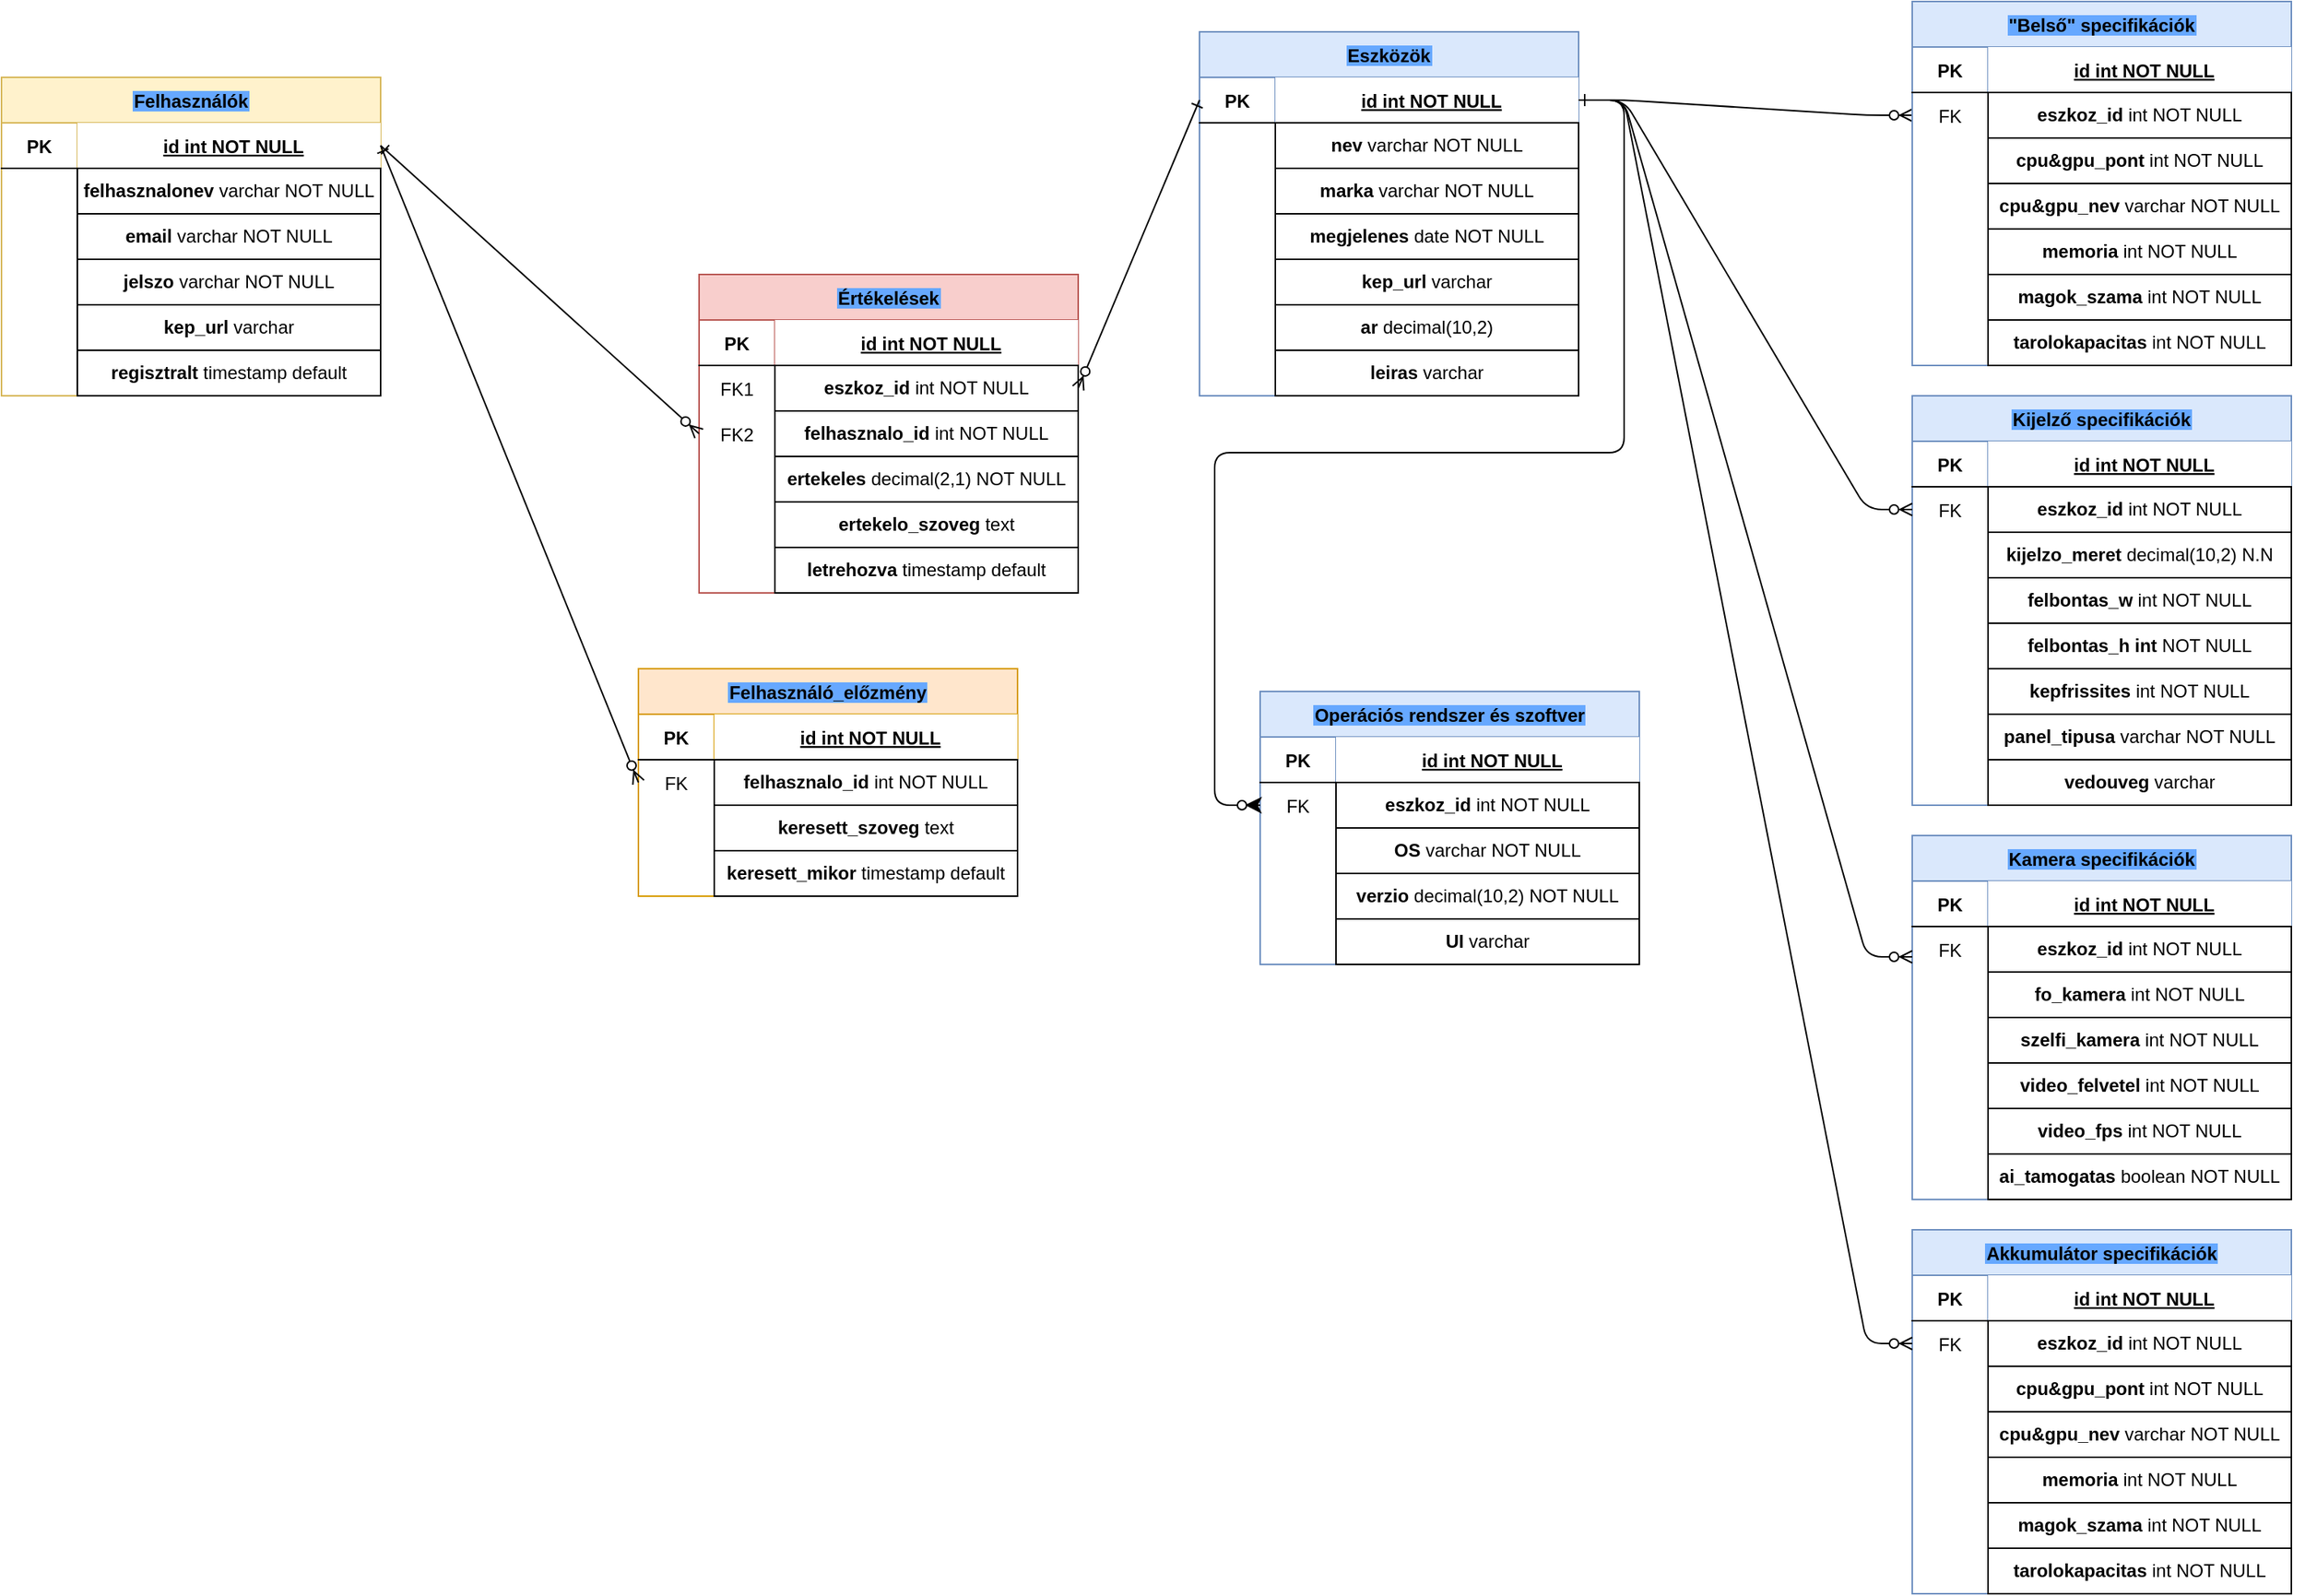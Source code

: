 <mxfile version="24.8.6">
  <diagram id="R2lEEEUBdFMjLlhIrx00" name="Page-1">
    <mxGraphModel dx="2591" dy="1016" grid="1" gridSize="10" guides="1" tooltips="1" connect="1" arrows="1" fold="1" page="1" pageScale="1" pageWidth="850" pageHeight="1100" math="0" shadow="0" extFonts="Permanent Marker^https://fonts.googleapis.com/css?family=Permanent+Marker">
      <root>
        <mxCell id="0" />
        <mxCell id="1" parent="0" />
        <mxCell id="C-vyLk0tnHw3VtMMgP7b-1" value="" style="edgeStyle=entityRelationEdgeStyle;endArrow=ERzeroToMany;startArrow=ERone;endFill=1;startFill=0;exitX=1;exitY=0.5;exitDx=0;exitDy=0;" parent="1" source="C-vyLk0tnHw3VtMMgP7b-24" target="Oyk-dhyPcfcTaLBgQnEJ-43" edge="1">
          <mxGeometry width="100" height="100" relative="1" as="geometry">
            <mxPoint x="320" y="220" as="sourcePoint" />
            <mxPoint x="450" y="195" as="targetPoint" />
            <Array as="points">
              <mxPoint x="320" y="190" />
              <mxPoint x="370" y="260" />
              <mxPoint x="310" y="230" />
            </Array>
          </mxGeometry>
        </mxCell>
        <mxCell id="Oyk-dhyPcfcTaLBgQnEJ-37" value="" style="group" vertex="1" connectable="0" parent="1">
          <mxGeometry y="20" width="250" height="240" as="geometry" />
        </mxCell>
        <mxCell id="C-vyLk0tnHw3VtMMgP7b-23" value="Eszközök" style="shape=table;startSize=30;container=1;collapsible=1;childLayout=tableLayout;fixedRows=1;rowLines=0;fontStyle=1;align=center;resizeLast=1;labelBackgroundColor=#66A8FF;swimlaneFillColor=none;fillColor=#dae8fc;strokeColor=#6c8ebf;" parent="Oyk-dhyPcfcTaLBgQnEJ-37" vertex="1">
          <mxGeometry width="250" height="240" as="geometry" />
        </mxCell>
        <mxCell id="C-vyLk0tnHw3VtMMgP7b-24" value="" style="shape=partialRectangle;collapsible=0;dropTarget=0;pointerEvents=0;fillColor=none;points=[[0,0.5],[1,0.5]];portConstraint=eastwest;top=0;left=0;right=0;bottom=1;" parent="C-vyLk0tnHw3VtMMgP7b-23" vertex="1">
          <mxGeometry y="30" width="250" height="30" as="geometry" />
        </mxCell>
        <mxCell id="C-vyLk0tnHw3VtMMgP7b-25" value="PK" style="shape=partialRectangle;overflow=hidden;connectable=0;fillColor=none;top=0;left=0;bottom=0;right=0;fontStyle=1;" parent="C-vyLk0tnHw3VtMMgP7b-24" vertex="1">
          <mxGeometry width="50" height="30" as="geometry">
            <mxRectangle width="50" height="30" as="alternateBounds" />
          </mxGeometry>
        </mxCell>
        <mxCell id="C-vyLk0tnHw3VtMMgP7b-26" value="id int NOT NULL" style="shape=partialRectangle;overflow=hidden;connectable=0;fillColor=default;top=0;left=0;bottom=0;right=0;align=center;spacingLeft=6;fontStyle=5;gradientColor=none;" parent="C-vyLk0tnHw3VtMMgP7b-24" vertex="1">
          <mxGeometry x="50" width="200" height="30" as="geometry">
            <mxRectangle width="200" height="30" as="alternateBounds" />
          </mxGeometry>
        </mxCell>
        <mxCell id="C-vyLk0tnHw3VtMMgP7b-27" value="" style="shape=partialRectangle;collapsible=0;dropTarget=0;pointerEvents=0;fillColor=none;points=[[0,0.5],[1,0.5]];portConstraint=eastwest;top=0;left=0;right=0;bottom=0;" parent="C-vyLk0tnHw3VtMMgP7b-23" vertex="1">
          <mxGeometry y="60" width="250" height="30" as="geometry" />
        </mxCell>
        <mxCell id="C-vyLk0tnHw3VtMMgP7b-28" value="" style="shape=partialRectangle;overflow=hidden;connectable=0;fillColor=none;top=0;left=0;bottom=0;right=0;strokeColor=inherit;" parent="C-vyLk0tnHw3VtMMgP7b-27" vertex="1">
          <mxGeometry width="50" height="30" as="geometry">
            <mxRectangle width="50" height="30" as="alternateBounds" />
          </mxGeometry>
        </mxCell>
        <mxCell id="C-vyLk0tnHw3VtMMgP7b-29" value="" style="shape=partialRectangle;overflow=hidden;connectable=0;fillColor=none;top=0;left=0;bottom=0;right=0;align=left;spacingLeft=6;shadow=0;perimeterSpacing=1;strokeColor=default;strokeWidth=16;" parent="C-vyLk0tnHw3VtMMgP7b-27" vertex="1">
          <mxGeometry x="50" width="200" height="30" as="geometry">
            <mxRectangle width="200" height="30" as="alternateBounds" />
          </mxGeometry>
        </mxCell>
        <mxCell id="Oyk-dhyPcfcTaLBgQnEJ-14" value="&lt;b&gt;nev&lt;/b&gt; varchar NOT NULL" style="whiteSpace=wrap;html=1;textShadow=0;labelBorderColor=none;labelBackgroundColor=none;gradientColor=none;fillStyle=hatch;fillColor=none;" vertex="1" parent="Oyk-dhyPcfcTaLBgQnEJ-37">
          <mxGeometry x="50" y="60" width="200" height="30" as="geometry" />
        </mxCell>
        <mxCell id="Oyk-dhyPcfcTaLBgQnEJ-25" value="&lt;b&gt;marka&lt;/b&gt; varchar NOT NULL" style="whiteSpace=wrap;html=1;textShadow=0;labelBorderColor=none;labelBackgroundColor=none;gradientColor=none;fillStyle=hatch;fillColor=none;" vertex="1" parent="Oyk-dhyPcfcTaLBgQnEJ-37">
          <mxGeometry x="50" y="90" width="200" height="30" as="geometry" />
        </mxCell>
        <mxCell id="Oyk-dhyPcfcTaLBgQnEJ-26" value="&lt;b&gt;megjelenes&lt;/b&gt; date NOT NULL" style="whiteSpace=wrap;html=1;textShadow=0;labelBorderColor=none;labelBackgroundColor=none;gradientColor=none;fillStyle=hatch;fillColor=none;" vertex="1" parent="Oyk-dhyPcfcTaLBgQnEJ-37">
          <mxGeometry x="50" y="120" width="200" height="30" as="geometry" />
        </mxCell>
        <mxCell id="Oyk-dhyPcfcTaLBgQnEJ-27" value="&lt;b&gt;kep_url &lt;/b&gt;varchar" style="whiteSpace=wrap;html=1;textShadow=0;labelBorderColor=none;labelBackgroundColor=none;gradientColor=none;fillStyle=hatch;fillColor=none;" vertex="1" parent="Oyk-dhyPcfcTaLBgQnEJ-37">
          <mxGeometry x="50" y="150" width="200" height="30" as="geometry" />
        </mxCell>
        <mxCell id="Oyk-dhyPcfcTaLBgQnEJ-28" value="&lt;b&gt;ar &lt;/b&gt;decimal(10,2)" style="whiteSpace=wrap;html=1;textShadow=0;labelBorderColor=none;labelBackgroundColor=none;gradientColor=none;fillStyle=hatch;fillColor=none;" vertex="1" parent="Oyk-dhyPcfcTaLBgQnEJ-37">
          <mxGeometry x="50" y="180" width="200" height="30" as="geometry" />
        </mxCell>
        <mxCell id="Oyk-dhyPcfcTaLBgQnEJ-29" value="&lt;b&gt;leiras &lt;/b&gt;varchar" style="whiteSpace=wrap;html=1;textShadow=0;labelBorderColor=none;labelBackgroundColor=none;gradientColor=none;fillStyle=hatch;fillColor=none;" vertex="1" parent="Oyk-dhyPcfcTaLBgQnEJ-37">
          <mxGeometry x="50" y="210" width="200" height="30" as="geometry" />
        </mxCell>
        <mxCell id="Oyk-dhyPcfcTaLBgQnEJ-38" value="" style="group" vertex="1" connectable="0" parent="1">
          <mxGeometry x="470" width="250" height="240" as="geometry" />
        </mxCell>
        <mxCell id="Oyk-dhyPcfcTaLBgQnEJ-39" value="&quot;Belső&quot; specifikációk" style="shape=table;startSize=30;container=1;collapsible=1;childLayout=tableLayout;fixedRows=1;rowLines=0;fontStyle=1;align=center;resizeLast=1;labelBackgroundColor=#66A8FF;swimlaneFillColor=none;fillColor=#dae8fc;strokeColor=#6c8ebf;" vertex="1" parent="Oyk-dhyPcfcTaLBgQnEJ-38">
          <mxGeometry width="250" height="240" as="geometry" />
        </mxCell>
        <mxCell id="Oyk-dhyPcfcTaLBgQnEJ-40" value="" style="shape=partialRectangle;collapsible=0;dropTarget=0;pointerEvents=0;fillColor=none;points=[[0,0.5],[1,0.5]];portConstraint=eastwest;top=0;left=0;right=0;bottom=1;" vertex="1" parent="Oyk-dhyPcfcTaLBgQnEJ-39">
          <mxGeometry y="30" width="250" height="30" as="geometry" />
        </mxCell>
        <mxCell id="Oyk-dhyPcfcTaLBgQnEJ-41" value="PK" style="shape=partialRectangle;overflow=hidden;connectable=0;fillColor=none;top=0;left=0;bottom=0;right=0;fontStyle=1;" vertex="1" parent="Oyk-dhyPcfcTaLBgQnEJ-40">
          <mxGeometry width="50" height="30" as="geometry">
            <mxRectangle width="50" height="30" as="alternateBounds" />
          </mxGeometry>
        </mxCell>
        <mxCell id="Oyk-dhyPcfcTaLBgQnEJ-42" value="id int NOT NULL" style="shape=partialRectangle;overflow=hidden;connectable=0;fillColor=default;top=0;left=0;bottom=0;right=0;align=center;spacingLeft=6;fontStyle=5;gradientColor=none;" vertex="1" parent="Oyk-dhyPcfcTaLBgQnEJ-40">
          <mxGeometry x="50" width="200" height="30" as="geometry">
            <mxRectangle width="200" height="30" as="alternateBounds" />
          </mxGeometry>
        </mxCell>
        <mxCell id="Oyk-dhyPcfcTaLBgQnEJ-43" value="" style="shape=partialRectangle;collapsible=0;dropTarget=0;pointerEvents=0;fillColor=none;points=[[0,0.5],[1,0.5]];portConstraint=eastwest;top=0;left=0;right=0;bottom=0;" vertex="1" parent="Oyk-dhyPcfcTaLBgQnEJ-39">
          <mxGeometry y="60" width="250" height="30" as="geometry" />
        </mxCell>
        <mxCell id="Oyk-dhyPcfcTaLBgQnEJ-44" value="FK" style="shape=partialRectangle;overflow=hidden;connectable=0;fillColor=none;top=0;left=0;bottom=0;right=0;strokeColor=inherit;" vertex="1" parent="Oyk-dhyPcfcTaLBgQnEJ-43">
          <mxGeometry width="50" height="30" as="geometry">
            <mxRectangle width="50" height="30" as="alternateBounds" />
          </mxGeometry>
        </mxCell>
        <mxCell id="Oyk-dhyPcfcTaLBgQnEJ-45" value="" style="shape=partialRectangle;overflow=hidden;connectable=0;fillColor=none;top=0;left=0;bottom=0;right=0;align=left;spacingLeft=6;shadow=0;perimeterSpacing=1;strokeColor=default;strokeWidth=16;" vertex="1" parent="Oyk-dhyPcfcTaLBgQnEJ-43">
          <mxGeometry x="50" width="200" height="30" as="geometry">
            <mxRectangle width="200" height="30" as="alternateBounds" />
          </mxGeometry>
        </mxCell>
        <mxCell id="Oyk-dhyPcfcTaLBgQnEJ-46" value="&lt;b&gt;eszkoz_id &lt;/b&gt;int NOT NULL" style="whiteSpace=wrap;html=1;textShadow=0;labelBorderColor=none;labelBackgroundColor=none;gradientColor=none;fillStyle=hatch;fillColor=none;" vertex="1" parent="Oyk-dhyPcfcTaLBgQnEJ-38">
          <mxGeometry x="50" y="60" width="200" height="30" as="geometry" />
        </mxCell>
        <mxCell id="Oyk-dhyPcfcTaLBgQnEJ-47" value="&lt;b&gt;cpu&amp;amp;gpu_pont &lt;/b&gt;int NOT NULL" style="whiteSpace=wrap;html=1;textShadow=0;labelBorderColor=none;labelBackgroundColor=none;gradientColor=none;fillStyle=hatch;fillColor=none;" vertex="1" parent="Oyk-dhyPcfcTaLBgQnEJ-38">
          <mxGeometry x="50" y="90" width="200" height="30" as="geometry" />
        </mxCell>
        <mxCell id="Oyk-dhyPcfcTaLBgQnEJ-49" value="&lt;b&gt;cpu&amp;amp;gpu_nev &lt;/b&gt;varchar NOT NULL" style="whiteSpace=wrap;html=1;textShadow=0;labelBorderColor=none;labelBackgroundColor=none;gradientColor=none;fillStyle=hatch;fillColor=none;" vertex="1" parent="Oyk-dhyPcfcTaLBgQnEJ-38">
          <mxGeometry x="50" y="120" width="200" height="30" as="geometry" />
        </mxCell>
        <mxCell id="Oyk-dhyPcfcTaLBgQnEJ-50" value="&lt;b&gt;magok_szama &lt;/b&gt;int NOT NULL" style="whiteSpace=wrap;html=1;textShadow=0;labelBorderColor=none;labelBackgroundColor=none;gradientColor=none;fillStyle=hatch;fillColor=none;" vertex="1" parent="Oyk-dhyPcfcTaLBgQnEJ-38">
          <mxGeometry x="50" y="180" width="200" height="30" as="geometry" />
        </mxCell>
        <mxCell id="Oyk-dhyPcfcTaLBgQnEJ-51" value="&lt;b&gt;tarolokapacitas &lt;/b&gt;int NOT NULL" style="whiteSpace=wrap;html=1;textShadow=0;labelBorderColor=none;labelBackgroundColor=none;gradientColor=none;fillStyle=hatch;fillColor=none;" vertex="1" parent="Oyk-dhyPcfcTaLBgQnEJ-38">
          <mxGeometry x="50" y="210" width="200" height="30" as="geometry" />
        </mxCell>
        <mxCell id="Oyk-dhyPcfcTaLBgQnEJ-48" value="&lt;b&gt;memoria &lt;/b&gt;int NOT NULL" style="whiteSpace=wrap;html=1;textShadow=0;labelBorderColor=none;labelBackgroundColor=none;gradientColor=none;fillStyle=hatch;fillColor=none;" vertex="1" parent="Oyk-dhyPcfcTaLBgQnEJ-38">
          <mxGeometry x="50" y="150" width="200" height="30" as="geometry" />
        </mxCell>
        <mxCell id="Oyk-dhyPcfcTaLBgQnEJ-66" value="" style="group" vertex="1" connectable="0" parent="1">
          <mxGeometry x="470" y="260" width="250" height="530" as="geometry" />
        </mxCell>
        <mxCell id="Oyk-dhyPcfcTaLBgQnEJ-53" value="Kijelző specifikációk" style="shape=table;startSize=30;container=1;collapsible=1;childLayout=tableLayout;fixedRows=1;rowLines=0;fontStyle=1;align=center;resizeLast=1;labelBackgroundColor=#66A8FF;swimlaneFillColor=none;fillColor=#dae8fc;strokeColor=#6c8ebf;" vertex="1" parent="Oyk-dhyPcfcTaLBgQnEJ-66">
          <mxGeometry width="250" height="270" as="geometry" />
        </mxCell>
        <mxCell id="Oyk-dhyPcfcTaLBgQnEJ-54" value="" style="shape=partialRectangle;collapsible=0;dropTarget=0;pointerEvents=0;fillColor=none;points=[[0,0.5],[1,0.5]];portConstraint=eastwest;top=0;left=0;right=0;bottom=1;" vertex="1" parent="Oyk-dhyPcfcTaLBgQnEJ-53">
          <mxGeometry y="30" width="250" height="30" as="geometry" />
        </mxCell>
        <mxCell id="Oyk-dhyPcfcTaLBgQnEJ-55" value="PK" style="shape=partialRectangle;overflow=hidden;connectable=0;fillColor=none;top=0;left=0;bottom=0;right=0;fontStyle=1;" vertex="1" parent="Oyk-dhyPcfcTaLBgQnEJ-54">
          <mxGeometry width="50" height="30" as="geometry">
            <mxRectangle width="50" height="30" as="alternateBounds" />
          </mxGeometry>
        </mxCell>
        <mxCell id="Oyk-dhyPcfcTaLBgQnEJ-56" value="id int NOT NULL" style="shape=partialRectangle;overflow=hidden;connectable=0;fillColor=default;top=0;left=0;bottom=0;right=0;align=center;spacingLeft=6;fontStyle=5;gradientColor=none;" vertex="1" parent="Oyk-dhyPcfcTaLBgQnEJ-54">
          <mxGeometry x="50" width="200" height="30" as="geometry">
            <mxRectangle width="200" height="30" as="alternateBounds" />
          </mxGeometry>
        </mxCell>
        <mxCell id="Oyk-dhyPcfcTaLBgQnEJ-57" value="" style="shape=partialRectangle;collapsible=0;dropTarget=0;pointerEvents=0;fillColor=none;points=[[0,0.5],[1,0.5]];portConstraint=eastwest;top=0;left=0;right=0;bottom=0;" vertex="1" parent="Oyk-dhyPcfcTaLBgQnEJ-53">
          <mxGeometry y="60" width="250" height="30" as="geometry" />
        </mxCell>
        <mxCell id="Oyk-dhyPcfcTaLBgQnEJ-58" value="FK" style="shape=partialRectangle;overflow=hidden;connectable=0;fillColor=none;top=0;left=0;bottom=0;right=0;strokeColor=inherit;" vertex="1" parent="Oyk-dhyPcfcTaLBgQnEJ-57">
          <mxGeometry width="50" height="30" as="geometry">
            <mxRectangle width="50" height="30" as="alternateBounds" />
          </mxGeometry>
        </mxCell>
        <mxCell id="Oyk-dhyPcfcTaLBgQnEJ-59" value="" style="shape=partialRectangle;overflow=hidden;connectable=0;fillColor=none;top=0;left=0;bottom=0;right=0;align=left;spacingLeft=6;shadow=0;perimeterSpacing=1;strokeColor=default;strokeWidth=16;" vertex="1" parent="Oyk-dhyPcfcTaLBgQnEJ-57">
          <mxGeometry x="50" width="200" height="30" as="geometry">
            <mxRectangle width="200" height="30" as="alternateBounds" />
          </mxGeometry>
        </mxCell>
        <mxCell id="Oyk-dhyPcfcTaLBgQnEJ-60" value="&lt;b&gt;kijelzo_meret &lt;/b&gt;decimal(10,2) N.N" style="whiteSpace=wrap;html=1;textShadow=0;labelBorderColor=none;labelBackgroundColor=none;gradientColor=none;fillStyle=hatch;fillColor=none;" vertex="1" parent="Oyk-dhyPcfcTaLBgQnEJ-66">
          <mxGeometry x="50" y="90" width="200" height="30" as="geometry" />
        </mxCell>
        <mxCell id="Oyk-dhyPcfcTaLBgQnEJ-61" value="&lt;b&gt;felbontas_w&amp;nbsp;&lt;/b&gt;int NOT NULL" style="whiteSpace=wrap;html=1;textShadow=0;labelBorderColor=none;labelBackgroundColor=none;gradientColor=none;fillStyle=hatch;fillColor=none;" vertex="1" parent="Oyk-dhyPcfcTaLBgQnEJ-66">
          <mxGeometry x="50" y="120" width="200" height="30" as="geometry" />
        </mxCell>
        <mxCell id="Oyk-dhyPcfcTaLBgQnEJ-62" value="&lt;b&gt;felbontas_h int&lt;/b&gt;&amp;nbsp;NOT NULL" style="whiteSpace=wrap;html=1;textShadow=0;labelBorderColor=none;labelBackgroundColor=none;gradientColor=none;fillStyle=hatch;fillColor=none;" vertex="1" parent="Oyk-dhyPcfcTaLBgQnEJ-66">
          <mxGeometry x="50" y="150" width="200" height="30" as="geometry" />
        </mxCell>
        <mxCell id="Oyk-dhyPcfcTaLBgQnEJ-63" value="&lt;b&gt;panel_tipusa &lt;/b&gt;varchar NOT NULL" style="whiteSpace=wrap;html=1;textShadow=0;labelBorderColor=none;labelBackgroundColor=none;gradientColor=none;fillStyle=hatch;fillColor=none;" vertex="1" parent="Oyk-dhyPcfcTaLBgQnEJ-66">
          <mxGeometry x="50" y="210" width="200" height="30" as="geometry" />
        </mxCell>
        <mxCell id="Oyk-dhyPcfcTaLBgQnEJ-64" value="&lt;b&gt;vedouveg &lt;/b&gt;varchar" style="whiteSpace=wrap;html=1;textShadow=0;labelBorderColor=none;labelBackgroundColor=none;gradientColor=none;fillStyle=hatch;fillColor=none;" vertex="1" parent="Oyk-dhyPcfcTaLBgQnEJ-66">
          <mxGeometry x="50" y="240" width="200" height="30" as="geometry" />
        </mxCell>
        <mxCell id="Oyk-dhyPcfcTaLBgQnEJ-65" value="&lt;b&gt;kepfrissites&amp;nbsp;&lt;/b&gt;int NOT NULL" style="whiteSpace=wrap;html=1;textShadow=0;labelBorderColor=none;labelBackgroundColor=none;gradientColor=none;fillStyle=hatch;fillColor=none;" vertex="1" parent="Oyk-dhyPcfcTaLBgQnEJ-66">
          <mxGeometry x="50" y="180" width="200" height="30" as="geometry" />
        </mxCell>
        <mxCell id="Oyk-dhyPcfcTaLBgQnEJ-82" value="&lt;b&gt;eszkoz_id&amp;nbsp;&lt;/b&gt;int NOT NULL" style="whiteSpace=wrap;html=1;textShadow=0;labelBorderColor=none;labelBackgroundColor=none;gradientColor=none;fillStyle=hatch;fillColor=none;" vertex="1" parent="Oyk-dhyPcfcTaLBgQnEJ-66">
          <mxGeometry x="50" y="60" width="200" height="30" as="geometry" />
        </mxCell>
        <mxCell id="Oyk-dhyPcfcTaLBgQnEJ-68" value="" style="group" vertex="1" connectable="0" parent="Oyk-dhyPcfcTaLBgQnEJ-66">
          <mxGeometry y="290" width="250" height="240" as="geometry" />
        </mxCell>
        <mxCell id="Oyk-dhyPcfcTaLBgQnEJ-69" value="Kamera specifikációk" style="shape=table;startSize=30;container=1;collapsible=1;childLayout=tableLayout;fixedRows=1;rowLines=0;fontStyle=1;align=center;resizeLast=1;labelBackgroundColor=#66A8FF;swimlaneFillColor=none;fillColor=#dae8fc;strokeColor=#6c8ebf;" vertex="1" parent="Oyk-dhyPcfcTaLBgQnEJ-68">
          <mxGeometry width="250" height="240" as="geometry" />
        </mxCell>
        <mxCell id="Oyk-dhyPcfcTaLBgQnEJ-70" value="" style="shape=partialRectangle;collapsible=0;dropTarget=0;pointerEvents=0;fillColor=none;points=[[0,0.5],[1,0.5]];portConstraint=eastwest;top=0;left=0;right=0;bottom=1;" vertex="1" parent="Oyk-dhyPcfcTaLBgQnEJ-69">
          <mxGeometry y="30" width="250" height="30" as="geometry" />
        </mxCell>
        <mxCell id="Oyk-dhyPcfcTaLBgQnEJ-71" value="PK" style="shape=partialRectangle;overflow=hidden;connectable=0;fillColor=none;top=0;left=0;bottom=0;right=0;fontStyle=1;" vertex="1" parent="Oyk-dhyPcfcTaLBgQnEJ-70">
          <mxGeometry width="50" height="30" as="geometry">
            <mxRectangle width="50" height="30" as="alternateBounds" />
          </mxGeometry>
        </mxCell>
        <mxCell id="Oyk-dhyPcfcTaLBgQnEJ-72" value="id int NOT NULL" style="shape=partialRectangle;overflow=hidden;connectable=0;fillColor=default;top=0;left=0;bottom=0;right=0;align=center;spacingLeft=6;fontStyle=5;gradientColor=none;" vertex="1" parent="Oyk-dhyPcfcTaLBgQnEJ-70">
          <mxGeometry x="50" width="200" height="30" as="geometry">
            <mxRectangle width="200" height="30" as="alternateBounds" />
          </mxGeometry>
        </mxCell>
        <mxCell id="Oyk-dhyPcfcTaLBgQnEJ-73" value="" style="shape=partialRectangle;collapsible=0;dropTarget=0;pointerEvents=0;fillColor=none;points=[[0,0.5],[1,0.5]];portConstraint=eastwest;top=0;left=0;right=0;bottom=0;" vertex="1" parent="Oyk-dhyPcfcTaLBgQnEJ-69">
          <mxGeometry y="60" width="250" height="30" as="geometry" />
        </mxCell>
        <mxCell id="Oyk-dhyPcfcTaLBgQnEJ-74" value="FK" style="shape=partialRectangle;overflow=hidden;connectable=0;fillColor=none;top=0;left=0;bottom=0;right=0;strokeColor=inherit;" vertex="1" parent="Oyk-dhyPcfcTaLBgQnEJ-73">
          <mxGeometry width="50" height="30" as="geometry">
            <mxRectangle width="50" height="30" as="alternateBounds" />
          </mxGeometry>
        </mxCell>
        <mxCell id="Oyk-dhyPcfcTaLBgQnEJ-75" value="" style="shape=partialRectangle;overflow=hidden;connectable=0;fillColor=none;top=0;left=0;bottom=0;right=0;align=left;spacingLeft=6;shadow=0;perimeterSpacing=1;strokeColor=default;strokeWidth=16;" vertex="1" parent="Oyk-dhyPcfcTaLBgQnEJ-73">
          <mxGeometry x="50" width="200" height="30" as="geometry">
            <mxRectangle width="200" height="30" as="alternateBounds" />
          </mxGeometry>
        </mxCell>
        <mxCell id="Oyk-dhyPcfcTaLBgQnEJ-76" value="&lt;b&gt;eszkoz_id&amp;nbsp;&lt;/b&gt;int NOT NULL" style="whiteSpace=wrap;html=1;textShadow=0;labelBorderColor=none;labelBackgroundColor=none;gradientColor=none;fillStyle=hatch;fillColor=none;" vertex="1" parent="Oyk-dhyPcfcTaLBgQnEJ-68">
          <mxGeometry x="50" y="60" width="200" height="30" as="geometry" />
        </mxCell>
        <mxCell id="Oyk-dhyPcfcTaLBgQnEJ-77" value="&lt;b&gt;fo_kamera &lt;/b&gt;int NOT NULL" style="whiteSpace=wrap;html=1;textShadow=0;labelBorderColor=none;labelBackgroundColor=none;gradientColor=none;fillStyle=hatch;fillColor=none;" vertex="1" parent="Oyk-dhyPcfcTaLBgQnEJ-68">
          <mxGeometry x="50" y="90" width="200" height="30" as="geometry" />
        </mxCell>
        <mxCell id="Oyk-dhyPcfcTaLBgQnEJ-78" value="&lt;b&gt;szelfi_kamera &lt;/b&gt;int NOT NULL" style="whiteSpace=wrap;html=1;textShadow=0;labelBorderColor=none;labelBackgroundColor=none;gradientColor=none;fillStyle=hatch;fillColor=none;" vertex="1" parent="Oyk-dhyPcfcTaLBgQnEJ-68">
          <mxGeometry x="50" y="120" width="200" height="30" as="geometry" />
        </mxCell>
        <mxCell id="Oyk-dhyPcfcTaLBgQnEJ-79" value="&lt;b&gt;video_fps &lt;/b&gt;int NOT NULL" style="whiteSpace=wrap;html=1;textShadow=0;labelBorderColor=none;labelBackgroundColor=none;gradientColor=none;fillStyle=hatch;fillColor=none;" vertex="1" parent="Oyk-dhyPcfcTaLBgQnEJ-68">
          <mxGeometry x="50" y="180" width="200" height="30" as="geometry" />
        </mxCell>
        <mxCell id="Oyk-dhyPcfcTaLBgQnEJ-80" value="&lt;b&gt;ai_tamogatas &lt;/b&gt;boolean NOT NULL" style="whiteSpace=wrap;html=1;textShadow=0;labelBorderColor=none;labelBackgroundColor=none;gradientColor=none;fillStyle=hatch;fillColor=none;" vertex="1" parent="Oyk-dhyPcfcTaLBgQnEJ-68">
          <mxGeometry x="50" y="210" width="200" height="30" as="geometry" />
        </mxCell>
        <mxCell id="Oyk-dhyPcfcTaLBgQnEJ-81" value="&lt;b&gt;video_felvetel &lt;/b&gt;int NOT NULL" style="whiteSpace=wrap;html=1;textShadow=0;labelBorderColor=none;labelBackgroundColor=none;gradientColor=none;fillStyle=hatch;fillColor=none;" vertex="1" parent="Oyk-dhyPcfcTaLBgQnEJ-68">
          <mxGeometry x="50" y="150" width="200" height="30" as="geometry" />
        </mxCell>
        <mxCell id="Oyk-dhyPcfcTaLBgQnEJ-67" value="" style="edgeStyle=entityRelationEdgeStyle;endArrow=ERzeroToMany;startArrow=ERone;endFill=1;startFill=0;exitX=1;exitY=0.5;exitDx=0;exitDy=0;entryX=0;entryY=0.5;entryDx=0;entryDy=0;" edge="1" parent="1" source="C-vyLk0tnHw3VtMMgP7b-24" target="Oyk-dhyPcfcTaLBgQnEJ-57">
          <mxGeometry width="100" height="100" relative="1" as="geometry">
            <mxPoint x="290" y="440" as="sourcePoint" />
            <mxPoint x="460" y="520" as="targetPoint" />
            <Array as="points">
              <mxPoint x="320" y="465" />
              <mxPoint x="370" y="535" />
              <mxPoint x="310" y="505" />
            </Array>
          </mxGeometry>
        </mxCell>
        <mxCell id="Oyk-dhyPcfcTaLBgQnEJ-83" value="" style="edgeStyle=entityRelationEdgeStyle;endArrow=ERzeroToMany;startArrow=ERone;endFill=1;startFill=0;entryX=0;entryY=0.5;entryDx=0;entryDy=0;exitX=1;exitY=0.5;exitDx=0;exitDy=0;" edge="1" parent="1" source="C-vyLk0tnHw3VtMMgP7b-24">
          <mxGeometry width="100" height="100" relative="1" as="geometry">
            <mxPoint x="250" y="50" as="sourcePoint" />
            <mxPoint x="470" y="630" as="targetPoint" />
            <Array as="points">
              <mxPoint x="320" y="750" />
              <mxPoint x="370" y="820" />
              <mxPoint x="310" y="790" />
            </Array>
          </mxGeometry>
        </mxCell>
        <mxCell id="Oyk-dhyPcfcTaLBgQnEJ-85" value="" style="group" vertex="1" connectable="0" parent="1">
          <mxGeometry x="470" y="810" width="250" height="240" as="geometry" />
        </mxCell>
        <mxCell id="Oyk-dhyPcfcTaLBgQnEJ-86" value="Akkumulátor specifikációk" style="shape=table;startSize=30;container=1;collapsible=1;childLayout=tableLayout;fixedRows=1;rowLines=0;fontStyle=1;align=center;resizeLast=1;labelBackgroundColor=#66A8FF;swimlaneFillColor=none;fillColor=#dae8fc;strokeColor=#6c8ebf;" vertex="1" parent="Oyk-dhyPcfcTaLBgQnEJ-85">
          <mxGeometry width="250" height="240" as="geometry" />
        </mxCell>
        <mxCell id="Oyk-dhyPcfcTaLBgQnEJ-87" value="" style="shape=partialRectangle;collapsible=0;dropTarget=0;pointerEvents=0;fillColor=none;points=[[0,0.5],[1,0.5]];portConstraint=eastwest;top=0;left=0;right=0;bottom=1;" vertex="1" parent="Oyk-dhyPcfcTaLBgQnEJ-86">
          <mxGeometry y="30" width="250" height="30" as="geometry" />
        </mxCell>
        <mxCell id="Oyk-dhyPcfcTaLBgQnEJ-88" value="PK" style="shape=partialRectangle;overflow=hidden;connectable=0;fillColor=none;top=0;left=0;bottom=0;right=0;fontStyle=1;" vertex="1" parent="Oyk-dhyPcfcTaLBgQnEJ-87">
          <mxGeometry width="50" height="30" as="geometry">
            <mxRectangle width="50" height="30" as="alternateBounds" />
          </mxGeometry>
        </mxCell>
        <mxCell id="Oyk-dhyPcfcTaLBgQnEJ-89" value="id int NOT NULL" style="shape=partialRectangle;overflow=hidden;connectable=0;fillColor=default;top=0;left=0;bottom=0;right=0;align=center;spacingLeft=6;fontStyle=5;gradientColor=none;" vertex="1" parent="Oyk-dhyPcfcTaLBgQnEJ-87">
          <mxGeometry x="50" width="200" height="30" as="geometry">
            <mxRectangle width="200" height="30" as="alternateBounds" />
          </mxGeometry>
        </mxCell>
        <mxCell id="Oyk-dhyPcfcTaLBgQnEJ-90" value="" style="shape=partialRectangle;collapsible=0;dropTarget=0;pointerEvents=0;fillColor=none;points=[[0,0.5],[1,0.5]];portConstraint=eastwest;top=0;left=0;right=0;bottom=0;" vertex="1" parent="Oyk-dhyPcfcTaLBgQnEJ-86">
          <mxGeometry y="60" width="250" height="30" as="geometry" />
        </mxCell>
        <mxCell id="Oyk-dhyPcfcTaLBgQnEJ-91" value="FK" style="shape=partialRectangle;overflow=hidden;connectable=0;fillColor=none;top=0;left=0;bottom=0;right=0;strokeColor=inherit;" vertex="1" parent="Oyk-dhyPcfcTaLBgQnEJ-90">
          <mxGeometry width="50" height="30" as="geometry">
            <mxRectangle width="50" height="30" as="alternateBounds" />
          </mxGeometry>
        </mxCell>
        <mxCell id="Oyk-dhyPcfcTaLBgQnEJ-92" value="" style="shape=partialRectangle;overflow=hidden;connectable=0;fillColor=none;top=0;left=0;bottom=0;right=0;align=left;spacingLeft=6;shadow=0;perimeterSpacing=1;strokeColor=default;strokeWidth=16;" vertex="1" parent="Oyk-dhyPcfcTaLBgQnEJ-90">
          <mxGeometry x="50" width="200" height="30" as="geometry">
            <mxRectangle width="200" height="30" as="alternateBounds" />
          </mxGeometry>
        </mxCell>
        <mxCell id="Oyk-dhyPcfcTaLBgQnEJ-93" value="&lt;b&gt;eszkoz_id &lt;/b&gt;int NOT NULL" style="whiteSpace=wrap;html=1;textShadow=0;labelBorderColor=none;labelBackgroundColor=none;gradientColor=none;fillStyle=hatch;fillColor=none;" vertex="1" parent="Oyk-dhyPcfcTaLBgQnEJ-85">
          <mxGeometry x="50" y="60" width="200" height="30" as="geometry" />
        </mxCell>
        <mxCell id="Oyk-dhyPcfcTaLBgQnEJ-94" value="&lt;b&gt;cpu&amp;amp;gpu_pont &lt;/b&gt;int NOT NULL" style="whiteSpace=wrap;html=1;textShadow=0;labelBorderColor=none;labelBackgroundColor=none;gradientColor=none;fillStyle=hatch;fillColor=none;" vertex="1" parent="Oyk-dhyPcfcTaLBgQnEJ-85">
          <mxGeometry x="50" y="90" width="200" height="30" as="geometry" />
        </mxCell>
        <mxCell id="Oyk-dhyPcfcTaLBgQnEJ-95" value="&lt;b&gt;cpu&amp;amp;gpu_nev &lt;/b&gt;varchar NOT NULL" style="whiteSpace=wrap;html=1;textShadow=0;labelBorderColor=none;labelBackgroundColor=none;gradientColor=none;fillStyle=hatch;fillColor=none;" vertex="1" parent="Oyk-dhyPcfcTaLBgQnEJ-85">
          <mxGeometry x="50" y="120" width="200" height="30" as="geometry" />
        </mxCell>
        <mxCell id="Oyk-dhyPcfcTaLBgQnEJ-96" value="&lt;b&gt;magok_szama &lt;/b&gt;int NOT NULL" style="whiteSpace=wrap;html=1;textShadow=0;labelBorderColor=none;labelBackgroundColor=none;gradientColor=none;fillStyle=hatch;fillColor=none;" vertex="1" parent="Oyk-dhyPcfcTaLBgQnEJ-85">
          <mxGeometry x="50" y="180" width="200" height="30" as="geometry" />
        </mxCell>
        <mxCell id="Oyk-dhyPcfcTaLBgQnEJ-97" value="&lt;b&gt;tarolokapacitas &lt;/b&gt;int NOT NULL" style="whiteSpace=wrap;html=1;textShadow=0;labelBorderColor=none;labelBackgroundColor=none;gradientColor=none;fillStyle=hatch;fillColor=none;" vertex="1" parent="Oyk-dhyPcfcTaLBgQnEJ-85">
          <mxGeometry x="50" y="210" width="200" height="30" as="geometry" />
        </mxCell>
        <mxCell id="Oyk-dhyPcfcTaLBgQnEJ-98" value="&lt;b&gt;memoria &lt;/b&gt;int NOT NULL" style="whiteSpace=wrap;html=1;textShadow=0;labelBorderColor=none;labelBackgroundColor=none;gradientColor=none;fillStyle=hatch;fillColor=none;" vertex="1" parent="Oyk-dhyPcfcTaLBgQnEJ-85">
          <mxGeometry x="50" y="150" width="200" height="30" as="geometry" />
        </mxCell>
        <mxCell id="Oyk-dhyPcfcTaLBgQnEJ-99" value="" style="edgeStyle=entityRelationEdgeStyle;endArrow=ERzeroToMany;startArrow=ERone;endFill=1;startFill=0;entryX=0;entryY=0.5;entryDx=0;entryDy=0;exitX=1;exitY=0.5;exitDx=0;exitDy=0;" edge="1" parent="1" source="C-vyLk0tnHw3VtMMgP7b-24" target="Oyk-dhyPcfcTaLBgQnEJ-90">
          <mxGeometry width="100" height="100" relative="1" as="geometry">
            <mxPoint x="240" y="130" as="sourcePoint" />
            <mxPoint x="460" y="695" as="targetPoint" />
            <Array as="points">
              <mxPoint x="310" y="815" />
              <mxPoint x="360" y="885" />
              <mxPoint x="300" y="855" />
            </Array>
          </mxGeometry>
        </mxCell>
        <mxCell id="Oyk-dhyPcfcTaLBgQnEJ-100" value="" style="group" vertex="1" connectable="0" parent="1">
          <mxGeometry x="40" y="395" width="250" height="240" as="geometry" />
        </mxCell>
        <mxCell id="Oyk-dhyPcfcTaLBgQnEJ-114" value="" style="group" vertex="1" connectable="0" parent="Oyk-dhyPcfcTaLBgQnEJ-100">
          <mxGeometry y="60" width="250" height="180" as="geometry" />
        </mxCell>
        <mxCell id="Oyk-dhyPcfcTaLBgQnEJ-101" value="Operációs rendszer és szoftver" style="shape=table;startSize=30;container=1;collapsible=1;childLayout=tableLayout;fixedRows=1;rowLines=0;fontStyle=1;align=center;resizeLast=1;labelBackgroundColor=#66A8FF;swimlaneFillColor=none;fillColor=#dae8fc;strokeColor=#6c8ebf;" vertex="1" parent="Oyk-dhyPcfcTaLBgQnEJ-114">
          <mxGeometry width="250" height="180" as="geometry" />
        </mxCell>
        <mxCell id="Oyk-dhyPcfcTaLBgQnEJ-102" value="" style="shape=partialRectangle;collapsible=0;dropTarget=0;pointerEvents=0;fillColor=none;points=[[0,0.5],[1,0.5]];portConstraint=eastwest;top=0;left=0;right=0;bottom=1;" vertex="1" parent="Oyk-dhyPcfcTaLBgQnEJ-101">
          <mxGeometry y="30" width="250" height="30" as="geometry" />
        </mxCell>
        <mxCell id="Oyk-dhyPcfcTaLBgQnEJ-103" value="PK" style="shape=partialRectangle;overflow=hidden;connectable=0;fillColor=none;top=0;left=0;bottom=0;right=0;fontStyle=1;" vertex="1" parent="Oyk-dhyPcfcTaLBgQnEJ-102">
          <mxGeometry width="50" height="30" as="geometry">
            <mxRectangle width="50" height="30" as="alternateBounds" />
          </mxGeometry>
        </mxCell>
        <mxCell id="Oyk-dhyPcfcTaLBgQnEJ-104" value="id int NOT NULL" style="shape=partialRectangle;overflow=hidden;connectable=0;fillColor=default;top=0;left=0;bottom=0;right=0;align=center;spacingLeft=6;fontStyle=5;gradientColor=none;" vertex="1" parent="Oyk-dhyPcfcTaLBgQnEJ-102">
          <mxGeometry x="50" width="200" height="30" as="geometry">
            <mxRectangle width="200" height="30" as="alternateBounds" />
          </mxGeometry>
        </mxCell>
        <mxCell id="Oyk-dhyPcfcTaLBgQnEJ-105" value="" style="shape=partialRectangle;collapsible=0;dropTarget=0;pointerEvents=0;fillColor=none;points=[[0,0.5],[1,0.5]];portConstraint=eastwest;top=0;left=0;right=0;bottom=0;" vertex="1" parent="Oyk-dhyPcfcTaLBgQnEJ-101">
          <mxGeometry y="60" width="250" height="30" as="geometry" />
        </mxCell>
        <mxCell id="Oyk-dhyPcfcTaLBgQnEJ-106" value="FK" style="shape=partialRectangle;overflow=hidden;connectable=0;fillColor=none;top=0;left=0;bottom=0;right=0;strokeColor=inherit;" vertex="1" parent="Oyk-dhyPcfcTaLBgQnEJ-105">
          <mxGeometry width="50" height="30" as="geometry">
            <mxRectangle width="50" height="30" as="alternateBounds" />
          </mxGeometry>
        </mxCell>
        <mxCell id="Oyk-dhyPcfcTaLBgQnEJ-107" value="" style="shape=partialRectangle;overflow=hidden;connectable=0;fillColor=none;top=0;left=0;bottom=0;right=0;align=left;spacingLeft=6;shadow=0;perimeterSpacing=1;strokeColor=default;strokeWidth=16;" vertex="1" parent="Oyk-dhyPcfcTaLBgQnEJ-105">
          <mxGeometry x="50" width="200" height="30" as="geometry">
            <mxRectangle width="200" height="30" as="alternateBounds" />
          </mxGeometry>
        </mxCell>
        <mxCell id="Oyk-dhyPcfcTaLBgQnEJ-108" value="&lt;b&gt;eszkoz_id &lt;/b&gt;int NOT NULL" style="whiteSpace=wrap;html=1;textShadow=0;labelBorderColor=none;labelBackgroundColor=none;gradientColor=none;fillStyle=hatch;fillColor=none;" vertex="1" parent="Oyk-dhyPcfcTaLBgQnEJ-114">
          <mxGeometry x="50" y="60" width="200" height="30" as="geometry" />
        </mxCell>
        <mxCell id="Oyk-dhyPcfcTaLBgQnEJ-109" value="&lt;b&gt;OS &lt;/b&gt;varchar NOT NULL" style="whiteSpace=wrap;html=1;textShadow=0;labelBorderColor=none;labelBackgroundColor=none;gradientColor=none;fillStyle=hatch;fillColor=none;" vertex="1" parent="Oyk-dhyPcfcTaLBgQnEJ-114">
          <mxGeometry x="50" y="90" width="200" height="30" as="geometry" />
        </mxCell>
        <mxCell id="Oyk-dhyPcfcTaLBgQnEJ-110" value="&lt;b&gt;verzio &lt;/b&gt;decimal(10,2) NOT NULL" style="whiteSpace=wrap;html=1;textShadow=0;labelBorderColor=none;labelBackgroundColor=none;gradientColor=none;fillStyle=hatch;fillColor=none;" vertex="1" parent="Oyk-dhyPcfcTaLBgQnEJ-114">
          <mxGeometry x="50" y="120" width="200" height="30" as="geometry" />
        </mxCell>
        <mxCell id="Oyk-dhyPcfcTaLBgQnEJ-113" value="&lt;b&gt;UI &lt;/b&gt;varchar" style="whiteSpace=wrap;html=1;textShadow=0;labelBorderColor=none;labelBackgroundColor=none;gradientColor=none;fillStyle=hatch;fillColor=none;" vertex="1" parent="Oyk-dhyPcfcTaLBgQnEJ-114">
          <mxGeometry x="50" y="150" width="200" height="30" as="geometry" />
        </mxCell>
        <mxCell id="Oyk-dhyPcfcTaLBgQnEJ-117" style="edgeStyle=none;curved=1;rounded=0;orthogonalLoop=1;jettySize=auto;html=1;exitX=0;exitY=0.5;exitDx=0;exitDy=0;fontSize=12;startSize=8;endSize=8;" edge="1" parent="Oyk-dhyPcfcTaLBgQnEJ-114" source="Oyk-dhyPcfcTaLBgQnEJ-105">
          <mxGeometry relative="1" as="geometry">
            <mxPoint x="-10" y="74.882" as="targetPoint" />
          </mxGeometry>
        </mxCell>
        <mxCell id="Oyk-dhyPcfcTaLBgQnEJ-115" value="" style="edgeStyle=entityRelationEdgeStyle;endArrow=ERzeroToMany;startArrow=ERone;endFill=1;startFill=0;exitX=1;exitY=0.5;exitDx=0;exitDy=0;" edge="1" parent="1" source="C-vyLk0tnHw3VtMMgP7b-24">
          <mxGeometry width="100" height="100" relative="1" as="geometry">
            <mxPoint x="250" y="70" as="sourcePoint" />
            <mxPoint x="40" y="530" as="targetPoint" />
            <Array as="points">
              <mxPoint x="-60" y="640" />
              <mxPoint x="-10" y="710" />
              <mxPoint x="-70" y="680" />
              <mxPoint x="-20" y="380" />
            </Array>
          </mxGeometry>
        </mxCell>
        <mxCell id="Oyk-dhyPcfcTaLBgQnEJ-118" value="" style="group" vertex="1" connectable="0" parent="1">
          <mxGeometry x="-790" y="50" width="250" height="240" as="geometry" />
        </mxCell>
        <mxCell id="Oyk-dhyPcfcTaLBgQnEJ-119" value="Felhasználók" style="shape=table;startSize=30;container=1;collapsible=1;childLayout=tableLayout;fixedRows=1;rowLines=0;fontStyle=1;align=center;resizeLast=1;labelBackgroundColor=#66A8FF;swimlaneFillColor=none;fillColor=#fff2cc;strokeColor=#d6b656;" vertex="1" parent="Oyk-dhyPcfcTaLBgQnEJ-118">
          <mxGeometry width="250" height="210" as="geometry" />
        </mxCell>
        <mxCell id="Oyk-dhyPcfcTaLBgQnEJ-120" value="" style="shape=partialRectangle;collapsible=0;dropTarget=0;pointerEvents=0;fillColor=none;points=[[0,0.5],[1,0.5]];portConstraint=eastwest;top=0;left=0;right=0;bottom=1;" vertex="1" parent="Oyk-dhyPcfcTaLBgQnEJ-119">
          <mxGeometry y="30" width="250" height="30" as="geometry" />
        </mxCell>
        <mxCell id="Oyk-dhyPcfcTaLBgQnEJ-121" value="PK" style="shape=partialRectangle;overflow=hidden;connectable=0;fillColor=none;top=0;left=0;bottom=0;right=0;fontStyle=1;" vertex="1" parent="Oyk-dhyPcfcTaLBgQnEJ-120">
          <mxGeometry width="50" height="30" as="geometry">
            <mxRectangle width="50" height="30" as="alternateBounds" />
          </mxGeometry>
        </mxCell>
        <mxCell id="Oyk-dhyPcfcTaLBgQnEJ-122" value="id int NOT NULL" style="shape=partialRectangle;overflow=hidden;connectable=0;fillColor=default;top=0;left=0;bottom=0;right=0;align=center;spacingLeft=6;fontStyle=5;gradientColor=none;" vertex="1" parent="Oyk-dhyPcfcTaLBgQnEJ-120">
          <mxGeometry x="50" width="200" height="30" as="geometry">
            <mxRectangle width="200" height="30" as="alternateBounds" />
          </mxGeometry>
        </mxCell>
        <mxCell id="Oyk-dhyPcfcTaLBgQnEJ-123" value="" style="shape=partialRectangle;collapsible=0;dropTarget=0;pointerEvents=0;fillColor=none;points=[[0,0.5],[1,0.5]];portConstraint=eastwest;top=0;left=0;right=0;bottom=0;" vertex="1" parent="Oyk-dhyPcfcTaLBgQnEJ-119">
          <mxGeometry y="60" width="250" height="30" as="geometry" />
        </mxCell>
        <mxCell id="Oyk-dhyPcfcTaLBgQnEJ-124" value="" style="shape=partialRectangle;overflow=hidden;connectable=0;fillColor=none;top=0;left=0;bottom=0;right=0;strokeColor=inherit;" vertex="1" parent="Oyk-dhyPcfcTaLBgQnEJ-123">
          <mxGeometry width="50" height="30" as="geometry">
            <mxRectangle width="50" height="30" as="alternateBounds" />
          </mxGeometry>
        </mxCell>
        <mxCell id="Oyk-dhyPcfcTaLBgQnEJ-125" value="" style="shape=partialRectangle;overflow=hidden;connectable=0;fillColor=none;top=0;left=0;bottom=0;right=0;align=left;spacingLeft=6;shadow=0;perimeterSpacing=1;strokeColor=default;strokeWidth=16;" vertex="1" parent="Oyk-dhyPcfcTaLBgQnEJ-123">
          <mxGeometry x="50" width="200" height="30" as="geometry">
            <mxRectangle width="200" height="30" as="alternateBounds" />
          </mxGeometry>
        </mxCell>
        <mxCell id="Oyk-dhyPcfcTaLBgQnEJ-126" value="&lt;b&gt;felhasznalonev&lt;/b&gt; varchar NOT NULL" style="whiteSpace=wrap;html=1;textShadow=0;labelBorderColor=none;labelBackgroundColor=none;gradientColor=none;fillStyle=hatch;fillColor=none;" vertex="1" parent="Oyk-dhyPcfcTaLBgQnEJ-118">
          <mxGeometry x="50" y="60" width="200" height="30" as="geometry" />
        </mxCell>
        <mxCell id="Oyk-dhyPcfcTaLBgQnEJ-127" value="&lt;b&gt;email &lt;/b&gt;varchar NOT NULL" style="whiteSpace=wrap;html=1;textShadow=0;labelBorderColor=none;labelBackgroundColor=none;gradientColor=none;fillStyle=hatch;fillColor=none;" vertex="1" parent="Oyk-dhyPcfcTaLBgQnEJ-118">
          <mxGeometry x="50" y="90" width="200" height="30" as="geometry" />
        </mxCell>
        <mxCell id="Oyk-dhyPcfcTaLBgQnEJ-128" value="&lt;b&gt;jelszo &lt;/b&gt;varchar NOT NULL" style="whiteSpace=wrap;html=1;textShadow=0;labelBorderColor=none;labelBackgroundColor=none;gradientColor=none;fillStyle=hatch;fillColor=none;" vertex="1" parent="Oyk-dhyPcfcTaLBgQnEJ-118">
          <mxGeometry x="50" y="120" width="200" height="30" as="geometry" />
        </mxCell>
        <mxCell id="Oyk-dhyPcfcTaLBgQnEJ-129" value="&lt;b&gt;kep_url &lt;/b&gt;varchar" style="whiteSpace=wrap;html=1;textShadow=0;labelBorderColor=none;labelBackgroundColor=none;gradientColor=none;fillStyle=hatch;fillColor=none;" vertex="1" parent="Oyk-dhyPcfcTaLBgQnEJ-118">
          <mxGeometry x="50" y="150" width="200" height="30" as="geometry" />
        </mxCell>
        <mxCell id="Oyk-dhyPcfcTaLBgQnEJ-130" value="&lt;b&gt;regisztralt &lt;/b&gt;timestamp default" style="whiteSpace=wrap;html=1;textShadow=0;labelBorderColor=none;labelBackgroundColor=none;gradientColor=none;fillStyle=hatch;fillColor=none;" vertex="1" parent="Oyk-dhyPcfcTaLBgQnEJ-118">
          <mxGeometry x="50" y="180" width="200" height="30" as="geometry" />
        </mxCell>
        <mxCell id="Oyk-dhyPcfcTaLBgQnEJ-132" value="" style="group" vertex="1" connectable="0" parent="1">
          <mxGeometry x="-330" y="180" width="250" height="240" as="geometry" />
        </mxCell>
        <mxCell id="Oyk-dhyPcfcTaLBgQnEJ-145" value="FK2" style="shape=partialRectangle;overflow=hidden;connectable=0;fillColor=none;top=0;left=0;bottom=0;right=0;strokeColor=inherit;" vertex="1" parent="Oyk-dhyPcfcTaLBgQnEJ-132">
          <mxGeometry y="90" width="50" height="30" as="geometry">
            <mxRectangle width="50" height="30" as="alternateBounds" />
          </mxGeometry>
        </mxCell>
        <mxCell id="Oyk-dhyPcfcTaLBgQnEJ-148" value="" style="group" vertex="1" connectable="0" parent="Oyk-dhyPcfcTaLBgQnEJ-132">
          <mxGeometry width="250" height="210" as="geometry" />
        </mxCell>
        <mxCell id="Oyk-dhyPcfcTaLBgQnEJ-133" value="Értékelések" style="shape=table;startSize=30;container=1;collapsible=1;childLayout=tableLayout;fixedRows=1;rowLines=0;fontStyle=1;align=center;resizeLast=1;labelBackgroundColor=#66A8FF;swimlaneFillColor=none;fillColor=#f8cecc;strokeColor=#b85450;" vertex="1" parent="Oyk-dhyPcfcTaLBgQnEJ-148">
          <mxGeometry width="250" height="210" as="geometry" />
        </mxCell>
        <mxCell id="Oyk-dhyPcfcTaLBgQnEJ-134" value="" style="shape=partialRectangle;collapsible=0;dropTarget=0;pointerEvents=0;fillColor=none;points=[[0,0.5],[1,0.5]];portConstraint=eastwest;top=0;left=0;right=0;bottom=1;" vertex="1" parent="Oyk-dhyPcfcTaLBgQnEJ-133">
          <mxGeometry y="30" width="250" height="30" as="geometry" />
        </mxCell>
        <mxCell id="Oyk-dhyPcfcTaLBgQnEJ-135" value="PK" style="shape=partialRectangle;overflow=hidden;connectable=0;fillColor=none;top=0;left=0;bottom=0;right=0;fontStyle=1;" vertex="1" parent="Oyk-dhyPcfcTaLBgQnEJ-134">
          <mxGeometry width="50" height="30" as="geometry">
            <mxRectangle width="50" height="30" as="alternateBounds" />
          </mxGeometry>
        </mxCell>
        <mxCell id="Oyk-dhyPcfcTaLBgQnEJ-136" value="id int NOT NULL" style="shape=partialRectangle;overflow=hidden;connectable=0;fillColor=default;top=0;left=0;bottom=0;right=0;align=center;spacingLeft=6;fontStyle=5;gradientColor=none;" vertex="1" parent="Oyk-dhyPcfcTaLBgQnEJ-134">
          <mxGeometry x="50" width="200" height="30" as="geometry">
            <mxRectangle width="200" height="30" as="alternateBounds" />
          </mxGeometry>
        </mxCell>
        <mxCell id="Oyk-dhyPcfcTaLBgQnEJ-137" value="" style="shape=partialRectangle;collapsible=0;dropTarget=0;pointerEvents=0;fillColor=none;points=[[0,0.5],[1,0.5]];portConstraint=eastwest;top=0;left=0;right=0;bottom=0;" vertex="1" parent="Oyk-dhyPcfcTaLBgQnEJ-133">
          <mxGeometry y="60" width="250" height="30" as="geometry" />
        </mxCell>
        <mxCell id="Oyk-dhyPcfcTaLBgQnEJ-138" value="FK1" style="shape=partialRectangle;overflow=hidden;connectable=0;fillColor=none;top=0;left=0;bottom=0;right=0;strokeColor=inherit;" vertex="1" parent="Oyk-dhyPcfcTaLBgQnEJ-137">
          <mxGeometry width="50" height="30" as="geometry">
            <mxRectangle width="50" height="30" as="alternateBounds" />
          </mxGeometry>
        </mxCell>
        <mxCell id="Oyk-dhyPcfcTaLBgQnEJ-139" value="" style="shape=partialRectangle;overflow=hidden;connectable=0;fillColor=none;top=0;left=0;bottom=0;right=0;align=left;spacingLeft=6;shadow=0;perimeterSpacing=1;strokeColor=default;strokeWidth=16;" vertex="1" parent="Oyk-dhyPcfcTaLBgQnEJ-137">
          <mxGeometry x="50" width="200" height="30" as="geometry">
            <mxRectangle width="200" height="30" as="alternateBounds" />
          </mxGeometry>
        </mxCell>
        <mxCell id="Oyk-dhyPcfcTaLBgQnEJ-140" value="&lt;b&gt;eszkoz_id &lt;/b&gt;int NOT NULL" style="whiteSpace=wrap;html=1;textShadow=0;labelBorderColor=none;labelBackgroundColor=none;gradientColor=none;fillStyle=hatch;fillColor=none;" vertex="1" parent="Oyk-dhyPcfcTaLBgQnEJ-148">
          <mxGeometry x="50" y="60" width="200" height="30" as="geometry" />
        </mxCell>
        <mxCell id="Oyk-dhyPcfcTaLBgQnEJ-141" value="&lt;b&gt;felhasznalo_id &lt;/b&gt;int NOT NULL" style="whiteSpace=wrap;html=1;textShadow=0;labelBorderColor=none;labelBackgroundColor=none;gradientColor=none;fillStyle=hatch;fillColor=none;" vertex="1" parent="Oyk-dhyPcfcTaLBgQnEJ-148">
          <mxGeometry x="50" y="90" width="200" height="30" as="geometry" />
        </mxCell>
        <mxCell id="Oyk-dhyPcfcTaLBgQnEJ-142" value="&lt;b&gt;ertekeles &lt;/b&gt;decimal(2,1) NOT NULL" style="whiteSpace=wrap;html=1;textShadow=0;labelBorderColor=none;labelBackgroundColor=none;gradientColor=none;fillStyle=hatch;fillColor=none;" vertex="1" parent="Oyk-dhyPcfcTaLBgQnEJ-148">
          <mxGeometry x="50" y="120" width="200" height="30" as="geometry" />
        </mxCell>
        <mxCell id="Oyk-dhyPcfcTaLBgQnEJ-143" value="&lt;b&gt;ertekelo_szoveg &lt;/b&gt;text" style="whiteSpace=wrap;html=1;textShadow=0;labelBorderColor=none;labelBackgroundColor=none;gradientColor=none;fillStyle=hatch;fillColor=none;" vertex="1" parent="Oyk-dhyPcfcTaLBgQnEJ-148">
          <mxGeometry x="50" y="150" width="200" height="30" as="geometry" />
        </mxCell>
        <mxCell id="Oyk-dhyPcfcTaLBgQnEJ-144" value="&lt;b&gt;letrehozva &lt;/b&gt;timestamp default" style="whiteSpace=wrap;html=1;textShadow=0;labelBorderColor=none;labelBackgroundColor=none;gradientColor=none;fillStyle=hatch;fillColor=none;" vertex="1" parent="Oyk-dhyPcfcTaLBgQnEJ-148">
          <mxGeometry x="50" y="180" width="200" height="30" as="geometry" />
        </mxCell>
        <mxCell id="Oyk-dhyPcfcTaLBgQnEJ-147" value="" style="endArrow=ERzeroToMany;startArrow=ERone;endFill=1;startFill=0;exitX=0;exitY=0.5;exitDx=0;exitDy=0;entryX=1;entryY=0.5;entryDx=0;entryDy=0;" edge="1" parent="1" source="C-vyLk0tnHw3VtMMgP7b-24" target="Oyk-dhyPcfcTaLBgQnEJ-140">
          <mxGeometry width="100" height="100" relative="1" as="geometry">
            <mxPoint x="-50" y="120" as="sourcePoint" />
            <mxPoint x="-190" y="100" as="targetPoint" />
          </mxGeometry>
        </mxCell>
        <mxCell id="Oyk-dhyPcfcTaLBgQnEJ-149" value="" style="endArrow=ERzeroToMany;startArrow=ERone;endFill=1;startFill=0;exitX=1;exitY=0.5;exitDx=0;exitDy=0;entryX=0;entryY=0.5;entryDx=0;entryDy=0;" edge="1" parent="1" source="Oyk-dhyPcfcTaLBgQnEJ-120" target="Oyk-dhyPcfcTaLBgQnEJ-133">
          <mxGeometry width="100" height="100" relative="1" as="geometry">
            <mxPoint x="-345" y="110" as="sourcePoint" />
            <mxPoint x="-425" y="300" as="targetPoint" />
          </mxGeometry>
        </mxCell>
        <mxCell id="Oyk-dhyPcfcTaLBgQnEJ-150" value="" style="group" vertex="1" connectable="0" parent="1">
          <mxGeometry x="-370" y="440" width="250" height="240" as="geometry" />
        </mxCell>
        <mxCell id="Oyk-dhyPcfcTaLBgQnEJ-151" value="Felhasználó_előzmény" style="shape=table;startSize=30;container=1;collapsible=1;childLayout=tableLayout;fixedRows=1;rowLines=0;fontStyle=1;align=center;resizeLast=1;labelBackgroundColor=#66A8FF;swimlaneFillColor=none;fillColor=#ffe6cc;strokeColor=#d79b00;" vertex="1" parent="Oyk-dhyPcfcTaLBgQnEJ-150">
          <mxGeometry width="250" height="150" as="geometry" />
        </mxCell>
        <mxCell id="Oyk-dhyPcfcTaLBgQnEJ-152" value="" style="shape=partialRectangle;collapsible=0;dropTarget=0;pointerEvents=0;fillColor=none;points=[[0,0.5],[1,0.5]];portConstraint=eastwest;top=0;left=0;right=0;bottom=1;" vertex="1" parent="Oyk-dhyPcfcTaLBgQnEJ-151">
          <mxGeometry y="30" width="250" height="30" as="geometry" />
        </mxCell>
        <mxCell id="Oyk-dhyPcfcTaLBgQnEJ-153" value="PK" style="shape=partialRectangle;overflow=hidden;connectable=0;fillColor=none;top=0;left=0;bottom=0;right=0;fontStyle=1;" vertex="1" parent="Oyk-dhyPcfcTaLBgQnEJ-152">
          <mxGeometry width="50" height="30" as="geometry">
            <mxRectangle width="50" height="30" as="alternateBounds" />
          </mxGeometry>
        </mxCell>
        <mxCell id="Oyk-dhyPcfcTaLBgQnEJ-154" value="id int NOT NULL" style="shape=partialRectangle;overflow=hidden;connectable=0;fillColor=default;top=0;left=0;bottom=0;right=0;align=center;spacingLeft=6;fontStyle=5;gradientColor=none;" vertex="1" parent="Oyk-dhyPcfcTaLBgQnEJ-152">
          <mxGeometry x="50" width="200" height="30" as="geometry">
            <mxRectangle width="200" height="30" as="alternateBounds" />
          </mxGeometry>
        </mxCell>
        <mxCell id="Oyk-dhyPcfcTaLBgQnEJ-155" value="" style="shape=partialRectangle;collapsible=0;dropTarget=0;pointerEvents=0;fillColor=none;points=[[0,0.5],[1,0.5]];portConstraint=eastwest;top=0;left=0;right=0;bottom=0;" vertex="1" parent="Oyk-dhyPcfcTaLBgQnEJ-151">
          <mxGeometry y="60" width="250" height="30" as="geometry" />
        </mxCell>
        <mxCell id="Oyk-dhyPcfcTaLBgQnEJ-156" value="FK" style="shape=partialRectangle;overflow=hidden;connectable=0;fillColor=none;top=0;left=0;bottom=0;right=0;strokeColor=inherit;" vertex="1" parent="Oyk-dhyPcfcTaLBgQnEJ-155">
          <mxGeometry width="50" height="30" as="geometry">
            <mxRectangle width="50" height="30" as="alternateBounds" />
          </mxGeometry>
        </mxCell>
        <mxCell id="Oyk-dhyPcfcTaLBgQnEJ-157" value="" style="shape=partialRectangle;overflow=hidden;connectable=0;fillColor=none;top=0;left=0;bottom=0;right=0;align=left;spacingLeft=6;shadow=0;perimeterSpacing=1;strokeColor=default;strokeWidth=16;" vertex="1" parent="Oyk-dhyPcfcTaLBgQnEJ-155">
          <mxGeometry x="50" width="200" height="30" as="geometry">
            <mxRectangle width="200" height="30" as="alternateBounds" />
          </mxGeometry>
        </mxCell>
        <mxCell id="Oyk-dhyPcfcTaLBgQnEJ-158" value="&lt;b&gt;felhasznalo_id&amp;nbsp;&lt;/b&gt;int NOT NULL" style="whiteSpace=wrap;html=1;textShadow=0;labelBorderColor=none;labelBackgroundColor=none;gradientColor=none;fillStyle=hatch;fillColor=none;" vertex="1" parent="Oyk-dhyPcfcTaLBgQnEJ-150">
          <mxGeometry x="50" y="60" width="200" height="30" as="geometry" />
        </mxCell>
        <mxCell id="Oyk-dhyPcfcTaLBgQnEJ-159" value="&lt;b&gt;keresett_szoveg &lt;/b&gt;text" style="whiteSpace=wrap;html=1;textShadow=0;labelBorderColor=none;labelBackgroundColor=none;gradientColor=none;fillStyle=hatch;fillColor=none;" vertex="1" parent="Oyk-dhyPcfcTaLBgQnEJ-150">
          <mxGeometry x="50" y="90" width="200" height="30" as="geometry" />
        </mxCell>
        <mxCell id="Oyk-dhyPcfcTaLBgQnEJ-160" value="&lt;b&gt;keresett_mikor &lt;/b&gt;timestamp default" style="whiteSpace=wrap;html=1;textShadow=0;labelBorderColor=none;labelBackgroundColor=none;gradientColor=none;fillStyle=hatch;fillColor=none;" vertex="1" parent="Oyk-dhyPcfcTaLBgQnEJ-150">
          <mxGeometry x="50" y="120" width="200" height="30" as="geometry" />
        </mxCell>
        <mxCell id="Oyk-dhyPcfcTaLBgQnEJ-163" value="" style="endArrow=ERzeroToMany;startArrow=ERone;endFill=1;startFill=0;exitX=1;exitY=0.5;exitDx=0;exitDy=0;entryX=0;entryY=0.5;entryDx=0;entryDy=0;" edge="1" parent="1" source="Oyk-dhyPcfcTaLBgQnEJ-120" target="Oyk-dhyPcfcTaLBgQnEJ-155">
          <mxGeometry width="100" height="100" relative="1" as="geometry">
            <mxPoint x="-600" y="420" as="sourcePoint" />
            <mxPoint x="-390" y="610" as="targetPoint" />
          </mxGeometry>
        </mxCell>
      </root>
    </mxGraphModel>
  </diagram>
</mxfile>
